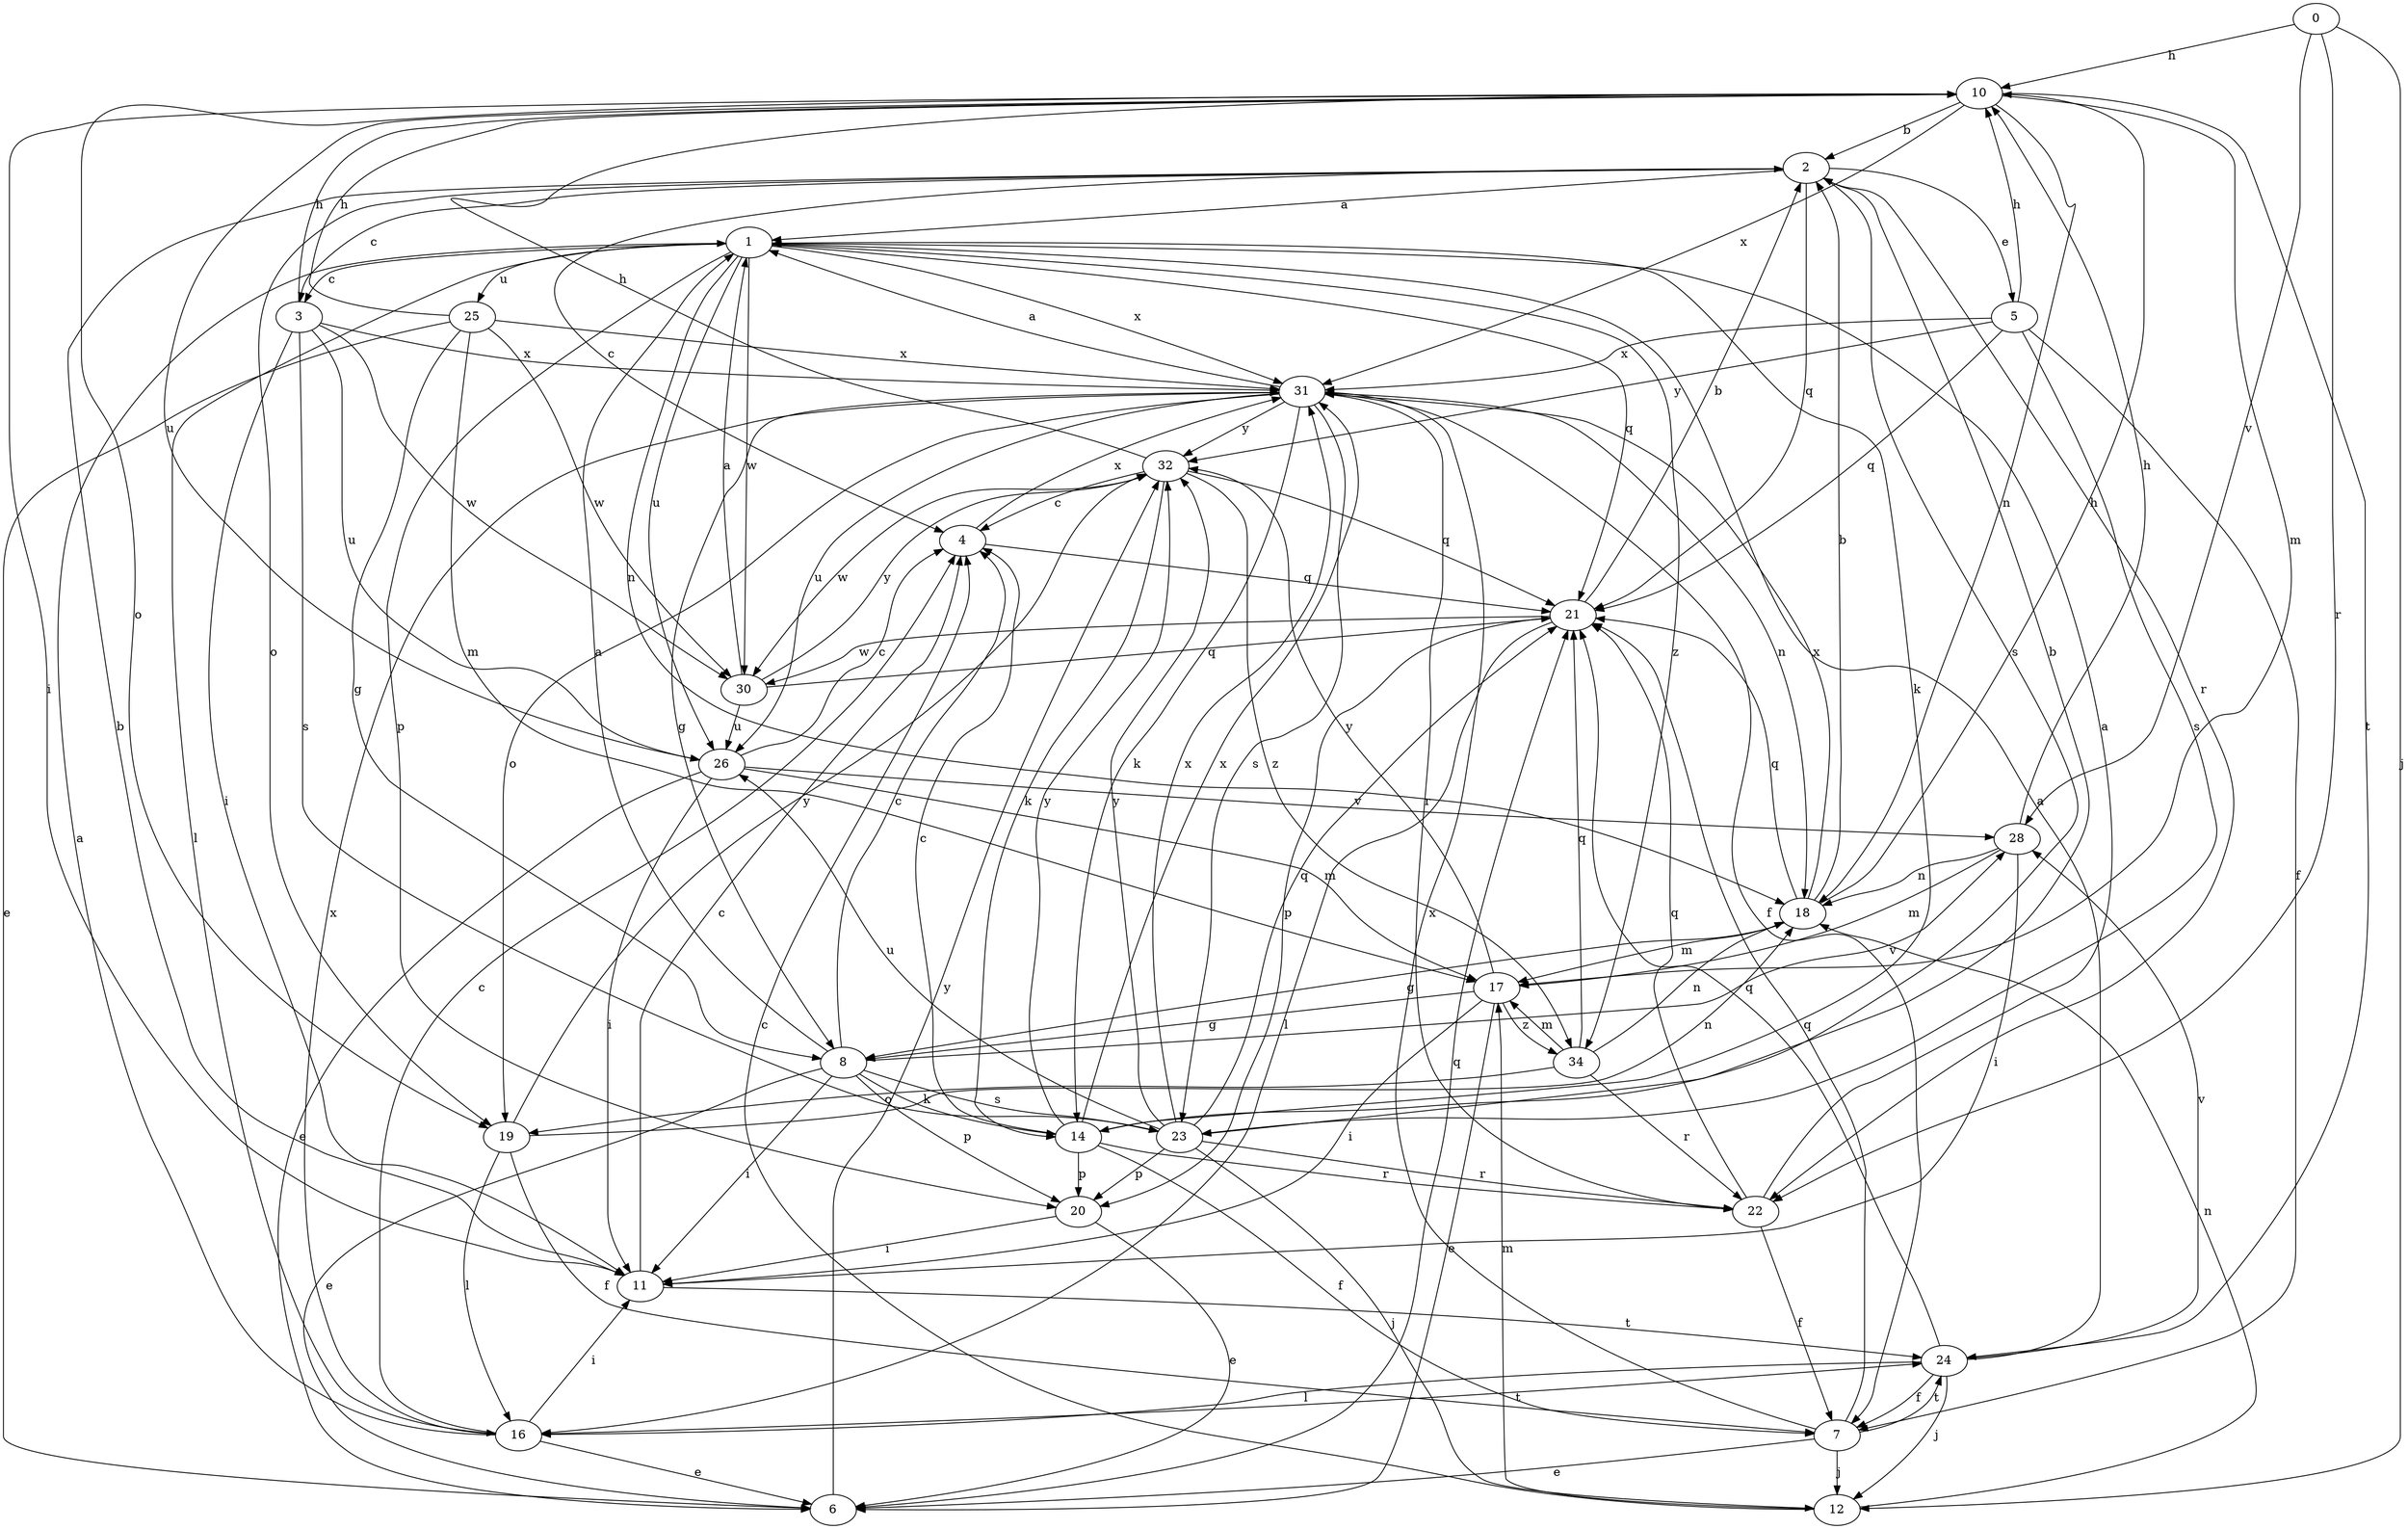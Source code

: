 strict digraph  {
0;
1;
2;
3;
4;
5;
6;
7;
8;
10;
11;
12;
14;
16;
17;
18;
19;
20;
21;
22;
23;
24;
25;
26;
28;
30;
31;
32;
34;
0 -> 10  [label=h];
0 -> 12  [label=j];
0 -> 22  [label=r];
0 -> 28  [label=v];
1 -> 3  [label=c];
1 -> 14  [label=k];
1 -> 16  [label=l];
1 -> 18  [label=n];
1 -> 20  [label=p];
1 -> 21  [label=q];
1 -> 25  [label=u];
1 -> 26  [label=u];
1 -> 30  [label=w];
1 -> 31  [label=x];
1 -> 34  [label=z];
2 -> 1  [label=a];
2 -> 3  [label=c];
2 -> 4  [label=c];
2 -> 5  [label=e];
2 -> 19  [label=o];
2 -> 21  [label=q];
2 -> 22  [label=r];
2 -> 23  [label=s];
3 -> 10  [label=h];
3 -> 11  [label=i];
3 -> 23  [label=s];
3 -> 26  [label=u];
3 -> 30  [label=w];
3 -> 31  [label=x];
4 -> 21  [label=q];
4 -> 31  [label=x];
5 -> 7  [label=f];
5 -> 10  [label=h];
5 -> 21  [label=q];
5 -> 23  [label=s];
5 -> 31  [label=x];
5 -> 32  [label=y];
6 -> 21  [label=q];
6 -> 32  [label=y];
7 -> 6  [label=e];
7 -> 12  [label=j];
7 -> 21  [label=q];
7 -> 24  [label=t];
7 -> 31  [label=x];
8 -> 1  [label=a];
8 -> 4  [label=c];
8 -> 6  [label=e];
8 -> 11  [label=i];
8 -> 14  [label=k];
8 -> 20  [label=p];
8 -> 23  [label=s];
8 -> 28  [label=v];
10 -> 2  [label=b];
10 -> 11  [label=i];
10 -> 17  [label=m];
10 -> 18  [label=n];
10 -> 19  [label=o];
10 -> 24  [label=t];
10 -> 26  [label=u];
10 -> 31  [label=x];
11 -> 2  [label=b];
11 -> 4  [label=c];
11 -> 24  [label=t];
12 -> 4  [label=c];
12 -> 17  [label=m];
12 -> 18  [label=n];
14 -> 2  [label=b];
14 -> 4  [label=c];
14 -> 7  [label=f];
14 -> 20  [label=p];
14 -> 22  [label=r];
14 -> 31  [label=x];
14 -> 32  [label=y];
16 -> 1  [label=a];
16 -> 4  [label=c];
16 -> 6  [label=e];
16 -> 11  [label=i];
16 -> 24  [label=t];
16 -> 31  [label=x];
17 -> 6  [label=e];
17 -> 8  [label=g];
17 -> 11  [label=i];
17 -> 32  [label=y];
17 -> 34  [label=z];
18 -> 2  [label=b];
18 -> 8  [label=g];
18 -> 10  [label=h];
18 -> 17  [label=m];
18 -> 21  [label=q];
18 -> 31  [label=x];
19 -> 7  [label=f];
19 -> 16  [label=l];
19 -> 18  [label=n];
19 -> 32  [label=y];
20 -> 6  [label=e];
20 -> 11  [label=i];
21 -> 2  [label=b];
21 -> 16  [label=l];
21 -> 20  [label=p];
21 -> 30  [label=w];
22 -> 1  [label=a];
22 -> 7  [label=f];
22 -> 21  [label=q];
23 -> 12  [label=j];
23 -> 20  [label=p];
23 -> 21  [label=q];
23 -> 22  [label=r];
23 -> 26  [label=u];
23 -> 31  [label=x];
23 -> 32  [label=y];
24 -> 1  [label=a];
24 -> 7  [label=f];
24 -> 12  [label=j];
24 -> 16  [label=l];
24 -> 21  [label=q];
24 -> 28  [label=v];
25 -> 6  [label=e];
25 -> 8  [label=g];
25 -> 10  [label=h];
25 -> 17  [label=m];
25 -> 30  [label=w];
25 -> 31  [label=x];
26 -> 4  [label=c];
26 -> 6  [label=e];
26 -> 11  [label=i];
26 -> 17  [label=m];
26 -> 28  [label=v];
28 -> 10  [label=h];
28 -> 11  [label=i];
28 -> 17  [label=m];
28 -> 18  [label=n];
30 -> 1  [label=a];
30 -> 21  [label=q];
30 -> 26  [label=u];
30 -> 32  [label=y];
31 -> 1  [label=a];
31 -> 7  [label=f];
31 -> 8  [label=g];
31 -> 14  [label=k];
31 -> 18  [label=n];
31 -> 19  [label=o];
31 -> 22  [label=r];
31 -> 23  [label=s];
31 -> 26  [label=u];
31 -> 32  [label=y];
32 -> 4  [label=c];
32 -> 10  [label=h];
32 -> 14  [label=k];
32 -> 21  [label=q];
32 -> 30  [label=w];
32 -> 34  [label=z];
34 -> 17  [label=m];
34 -> 18  [label=n];
34 -> 19  [label=o];
34 -> 21  [label=q];
34 -> 22  [label=r];
}
